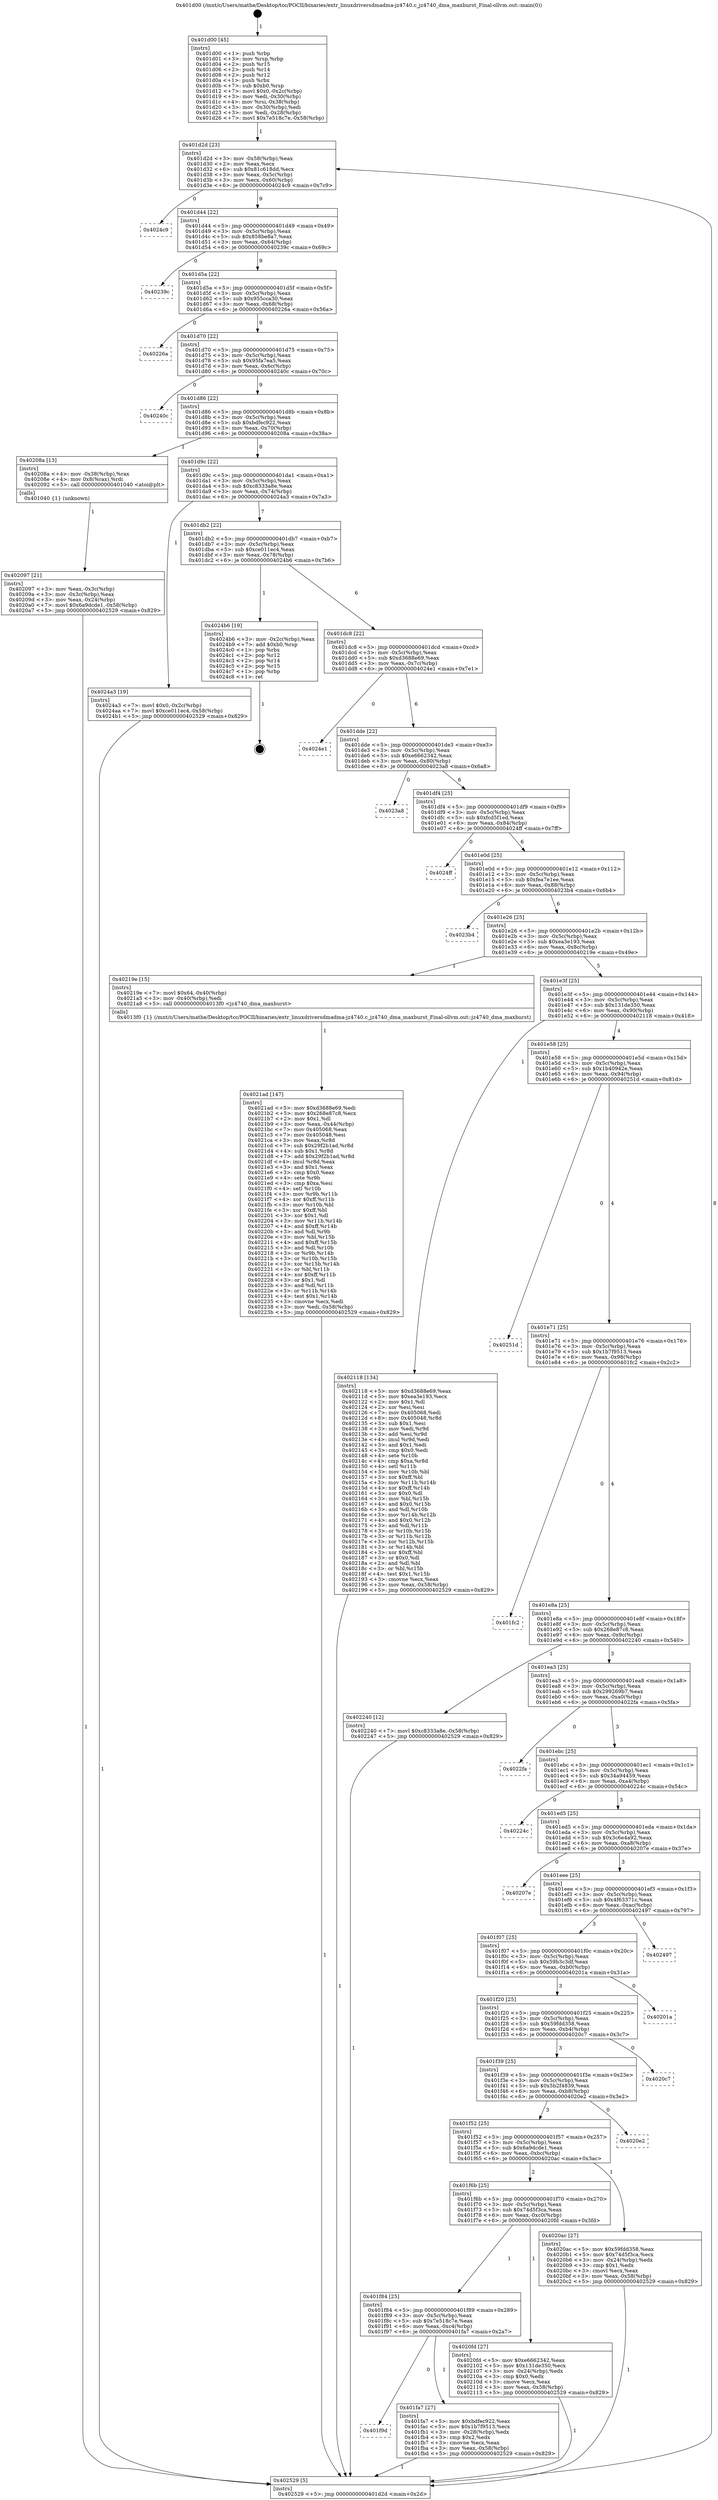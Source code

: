 digraph "0x401d00" {
  label = "0x401d00 (/mnt/c/Users/mathe/Desktop/tcc/POCII/binaries/extr_linuxdriversdmadma-jz4740.c_jz4740_dma_maxburst_Final-ollvm.out::main(0))"
  labelloc = "t"
  node[shape=record]

  Entry [label="",width=0.3,height=0.3,shape=circle,fillcolor=black,style=filled]
  "0x401d2d" [label="{
     0x401d2d [23]\l
     | [instrs]\l
     &nbsp;&nbsp;0x401d2d \<+3\>: mov -0x58(%rbp),%eax\l
     &nbsp;&nbsp;0x401d30 \<+2\>: mov %eax,%ecx\l
     &nbsp;&nbsp;0x401d32 \<+6\>: sub $0x81c618dd,%ecx\l
     &nbsp;&nbsp;0x401d38 \<+3\>: mov %eax,-0x5c(%rbp)\l
     &nbsp;&nbsp;0x401d3b \<+3\>: mov %ecx,-0x60(%rbp)\l
     &nbsp;&nbsp;0x401d3e \<+6\>: je 00000000004024c9 \<main+0x7c9\>\l
  }"]
  "0x4024c9" [label="{
     0x4024c9\l
  }", style=dashed]
  "0x401d44" [label="{
     0x401d44 [22]\l
     | [instrs]\l
     &nbsp;&nbsp;0x401d44 \<+5\>: jmp 0000000000401d49 \<main+0x49\>\l
     &nbsp;&nbsp;0x401d49 \<+3\>: mov -0x5c(%rbp),%eax\l
     &nbsp;&nbsp;0x401d4c \<+5\>: sub $0x858be8a7,%eax\l
     &nbsp;&nbsp;0x401d51 \<+3\>: mov %eax,-0x64(%rbp)\l
     &nbsp;&nbsp;0x401d54 \<+6\>: je 000000000040239c \<main+0x69c\>\l
  }"]
  Exit [label="",width=0.3,height=0.3,shape=circle,fillcolor=black,style=filled,peripheries=2]
  "0x40239c" [label="{
     0x40239c\l
  }", style=dashed]
  "0x401d5a" [label="{
     0x401d5a [22]\l
     | [instrs]\l
     &nbsp;&nbsp;0x401d5a \<+5\>: jmp 0000000000401d5f \<main+0x5f\>\l
     &nbsp;&nbsp;0x401d5f \<+3\>: mov -0x5c(%rbp),%eax\l
     &nbsp;&nbsp;0x401d62 \<+5\>: sub $0x955cca30,%eax\l
     &nbsp;&nbsp;0x401d67 \<+3\>: mov %eax,-0x68(%rbp)\l
     &nbsp;&nbsp;0x401d6a \<+6\>: je 000000000040226a \<main+0x56a\>\l
  }"]
  "0x4021ad" [label="{
     0x4021ad [147]\l
     | [instrs]\l
     &nbsp;&nbsp;0x4021ad \<+5\>: mov $0xd3688e69,%edi\l
     &nbsp;&nbsp;0x4021b2 \<+5\>: mov $0x268e87c8,%ecx\l
     &nbsp;&nbsp;0x4021b7 \<+2\>: mov $0x1,%dl\l
     &nbsp;&nbsp;0x4021b9 \<+3\>: mov %eax,-0x44(%rbp)\l
     &nbsp;&nbsp;0x4021bc \<+7\>: mov 0x405068,%eax\l
     &nbsp;&nbsp;0x4021c3 \<+7\>: mov 0x405048,%esi\l
     &nbsp;&nbsp;0x4021ca \<+3\>: mov %eax,%r8d\l
     &nbsp;&nbsp;0x4021cd \<+7\>: sub $0x29f2b1ad,%r8d\l
     &nbsp;&nbsp;0x4021d4 \<+4\>: sub $0x1,%r8d\l
     &nbsp;&nbsp;0x4021d8 \<+7\>: add $0x29f2b1ad,%r8d\l
     &nbsp;&nbsp;0x4021df \<+4\>: imul %r8d,%eax\l
     &nbsp;&nbsp;0x4021e3 \<+3\>: and $0x1,%eax\l
     &nbsp;&nbsp;0x4021e6 \<+3\>: cmp $0x0,%eax\l
     &nbsp;&nbsp;0x4021e9 \<+4\>: sete %r9b\l
     &nbsp;&nbsp;0x4021ed \<+3\>: cmp $0xa,%esi\l
     &nbsp;&nbsp;0x4021f0 \<+4\>: setl %r10b\l
     &nbsp;&nbsp;0x4021f4 \<+3\>: mov %r9b,%r11b\l
     &nbsp;&nbsp;0x4021f7 \<+4\>: xor $0xff,%r11b\l
     &nbsp;&nbsp;0x4021fb \<+3\>: mov %r10b,%bl\l
     &nbsp;&nbsp;0x4021fe \<+3\>: xor $0xff,%bl\l
     &nbsp;&nbsp;0x402201 \<+3\>: xor $0x1,%dl\l
     &nbsp;&nbsp;0x402204 \<+3\>: mov %r11b,%r14b\l
     &nbsp;&nbsp;0x402207 \<+4\>: and $0xff,%r14b\l
     &nbsp;&nbsp;0x40220b \<+3\>: and %dl,%r9b\l
     &nbsp;&nbsp;0x40220e \<+3\>: mov %bl,%r15b\l
     &nbsp;&nbsp;0x402211 \<+4\>: and $0xff,%r15b\l
     &nbsp;&nbsp;0x402215 \<+3\>: and %dl,%r10b\l
     &nbsp;&nbsp;0x402218 \<+3\>: or %r9b,%r14b\l
     &nbsp;&nbsp;0x40221b \<+3\>: or %r10b,%r15b\l
     &nbsp;&nbsp;0x40221e \<+3\>: xor %r15b,%r14b\l
     &nbsp;&nbsp;0x402221 \<+3\>: or %bl,%r11b\l
     &nbsp;&nbsp;0x402224 \<+4\>: xor $0xff,%r11b\l
     &nbsp;&nbsp;0x402228 \<+3\>: or $0x1,%dl\l
     &nbsp;&nbsp;0x40222b \<+3\>: and %dl,%r11b\l
     &nbsp;&nbsp;0x40222e \<+3\>: or %r11b,%r14b\l
     &nbsp;&nbsp;0x402231 \<+4\>: test $0x1,%r14b\l
     &nbsp;&nbsp;0x402235 \<+3\>: cmovne %ecx,%edi\l
     &nbsp;&nbsp;0x402238 \<+3\>: mov %edi,-0x58(%rbp)\l
     &nbsp;&nbsp;0x40223b \<+5\>: jmp 0000000000402529 \<main+0x829\>\l
  }"]
  "0x40226a" [label="{
     0x40226a\l
  }", style=dashed]
  "0x401d70" [label="{
     0x401d70 [22]\l
     | [instrs]\l
     &nbsp;&nbsp;0x401d70 \<+5\>: jmp 0000000000401d75 \<main+0x75\>\l
     &nbsp;&nbsp;0x401d75 \<+3\>: mov -0x5c(%rbp),%eax\l
     &nbsp;&nbsp;0x401d78 \<+5\>: sub $0x95fa7ea5,%eax\l
     &nbsp;&nbsp;0x401d7d \<+3\>: mov %eax,-0x6c(%rbp)\l
     &nbsp;&nbsp;0x401d80 \<+6\>: je 000000000040240c \<main+0x70c\>\l
  }"]
  "0x402097" [label="{
     0x402097 [21]\l
     | [instrs]\l
     &nbsp;&nbsp;0x402097 \<+3\>: mov %eax,-0x3c(%rbp)\l
     &nbsp;&nbsp;0x40209a \<+3\>: mov -0x3c(%rbp),%eax\l
     &nbsp;&nbsp;0x40209d \<+3\>: mov %eax,-0x24(%rbp)\l
     &nbsp;&nbsp;0x4020a0 \<+7\>: movl $0x6a9dcde1,-0x58(%rbp)\l
     &nbsp;&nbsp;0x4020a7 \<+5\>: jmp 0000000000402529 \<main+0x829\>\l
  }"]
  "0x40240c" [label="{
     0x40240c\l
  }", style=dashed]
  "0x401d86" [label="{
     0x401d86 [22]\l
     | [instrs]\l
     &nbsp;&nbsp;0x401d86 \<+5\>: jmp 0000000000401d8b \<main+0x8b\>\l
     &nbsp;&nbsp;0x401d8b \<+3\>: mov -0x5c(%rbp),%eax\l
     &nbsp;&nbsp;0x401d8e \<+5\>: sub $0xbdfec922,%eax\l
     &nbsp;&nbsp;0x401d93 \<+3\>: mov %eax,-0x70(%rbp)\l
     &nbsp;&nbsp;0x401d96 \<+6\>: je 000000000040208a \<main+0x38a\>\l
  }"]
  "0x401d00" [label="{
     0x401d00 [45]\l
     | [instrs]\l
     &nbsp;&nbsp;0x401d00 \<+1\>: push %rbp\l
     &nbsp;&nbsp;0x401d01 \<+3\>: mov %rsp,%rbp\l
     &nbsp;&nbsp;0x401d04 \<+2\>: push %r15\l
     &nbsp;&nbsp;0x401d06 \<+2\>: push %r14\l
     &nbsp;&nbsp;0x401d08 \<+2\>: push %r12\l
     &nbsp;&nbsp;0x401d0a \<+1\>: push %rbx\l
     &nbsp;&nbsp;0x401d0b \<+7\>: sub $0xb0,%rsp\l
     &nbsp;&nbsp;0x401d12 \<+7\>: movl $0x0,-0x2c(%rbp)\l
     &nbsp;&nbsp;0x401d19 \<+3\>: mov %edi,-0x30(%rbp)\l
     &nbsp;&nbsp;0x401d1c \<+4\>: mov %rsi,-0x38(%rbp)\l
     &nbsp;&nbsp;0x401d20 \<+3\>: mov -0x30(%rbp),%edi\l
     &nbsp;&nbsp;0x401d23 \<+3\>: mov %edi,-0x28(%rbp)\l
     &nbsp;&nbsp;0x401d26 \<+7\>: movl $0x7e518c7e,-0x58(%rbp)\l
  }"]
  "0x40208a" [label="{
     0x40208a [13]\l
     | [instrs]\l
     &nbsp;&nbsp;0x40208a \<+4\>: mov -0x38(%rbp),%rax\l
     &nbsp;&nbsp;0x40208e \<+4\>: mov 0x8(%rax),%rdi\l
     &nbsp;&nbsp;0x402092 \<+5\>: call 0000000000401040 \<atoi@plt\>\l
     | [calls]\l
     &nbsp;&nbsp;0x401040 \{1\} (unknown)\l
  }"]
  "0x401d9c" [label="{
     0x401d9c [22]\l
     | [instrs]\l
     &nbsp;&nbsp;0x401d9c \<+5\>: jmp 0000000000401da1 \<main+0xa1\>\l
     &nbsp;&nbsp;0x401da1 \<+3\>: mov -0x5c(%rbp),%eax\l
     &nbsp;&nbsp;0x401da4 \<+5\>: sub $0xc8333a8e,%eax\l
     &nbsp;&nbsp;0x401da9 \<+3\>: mov %eax,-0x74(%rbp)\l
     &nbsp;&nbsp;0x401dac \<+6\>: je 00000000004024a3 \<main+0x7a3\>\l
  }"]
  "0x402529" [label="{
     0x402529 [5]\l
     | [instrs]\l
     &nbsp;&nbsp;0x402529 \<+5\>: jmp 0000000000401d2d \<main+0x2d\>\l
  }"]
  "0x4024a3" [label="{
     0x4024a3 [19]\l
     | [instrs]\l
     &nbsp;&nbsp;0x4024a3 \<+7\>: movl $0x0,-0x2c(%rbp)\l
     &nbsp;&nbsp;0x4024aa \<+7\>: movl $0xce011ec4,-0x58(%rbp)\l
     &nbsp;&nbsp;0x4024b1 \<+5\>: jmp 0000000000402529 \<main+0x829\>\l
  }"]
  "0x401db2" [label="{
     0x401db2 [22]\l
     | [instrs]\l
     &nbsp;&nbsp;0x401db2 \<+5\>: jmp 0000000000401db7 \<main+0xb7\>\l
     &nbsp;&nbsp;0x401db7 \<+3\>: mov -0x5c(%rbp),%eax\l
     &nbsp;&nbsp;0x401dba \<+5\>: sub $0xce011ec4,%eax\l
     &nbsp;&nbsp;0x401dbf \<+3\>: mov %eax,-0x78(%rbp)\l
     &nbsp;&nbsp;0x401dc2 \<+6\>: je 00000000004024b6 \<main+0x7b6\>\l
  }"]
  "0x401f9d" [label="{
     0x401f9d\l
  }", style=dashed]
  "0x4024b6" [label="{
     0x4024b6 [19]\l
     | [instrs]\l
     &nbsp;&nbsp;0x4024b6 \<+3\>: mov -0x2c(%rbp),%eax\l
     &nbsp;&nbsp;0x4024b9 \<+7\>: add $0xb0,%rsp\l
     &nbsp;&nbsp;0x4024c0 \<+1\>: pop %rbx\l
     &nbsp;&nbsp;0x4024c1 \<+2\>: pop %r12\l
     &nbsp;&nbsp;0x4024c3 \<+2\>: pop %r14\l
     &nbsp;&nbsp;0x4024c5 \<+2\>: pop %r15\l
     &nbsp;&nbsp;0x4024c7 \<+1\>: pop %rbp\l
     &nbsp;&nbsp;0x4024c8 \<+1\>: ret\l
  }"]
  "0x401dc8" [label="{
     0x401dc8 [22]\l
     | [instrs]\l
     &nbsp;&nbsp;0x401dc8 \<+5\>: jmp 0000000000401dcd \<main+0xcd\>\l
     &nbsp;&nbsp;0x401dcd \<+3\>: mov -0x5c(%rbp),%eax\l
     &nbsp;&nbsp;0x401dd0 \<+5\>: sub $0xd3688e69,%eax\l
     &nbsp;&nbsp;0x401dd5 \<+3\>: mov %eax,-0x7c(%rbp)\l
     &nbsp;&nbsp;0x401dd8 \<+6\>: je 00000000004024e1 \<main+0x7e1\>\l
  }"]
  "0x401fa7" [label="{
     0x401fa7 [27]\l
     | [instrs]\l
     &nbsp;&nbsp;0x401fa7 \<+5\>: mov $0xbdfec922,%eax\l
     &nbsp;&nbsp;0x401fac \<+5\>: mov $0x1b7f9513,%ecx\l
     &nbsp;&nbsp;0x401fb1 \<+3\>: mov -0x28(%rbp),%edx\l
     &nbsp;&nbsp;0x401fb4 \<+3\>: cmp $0x2,%edx\l
     &nbsp;&nbsp;0x401fb7 \<+3\>: cmovne %ecx,%eax\l
     &nbsp;&nbsp;0x401fba \<+3\>: mov %eax,-0x58(%rbp)\l
     &nbsp;&nbsp;0x401fbd \<+5\>: jmp 0000000000402529 \<main+0x829\>\l
  }"]
  "0x4024e1" [label="{
     0x4024e1\l
  }", style=dashed]
  "0x401dde" [label="{
     0x401dde [22]\l
     | [instrs]\l
     &nbsp;&nbsp;0x401dde \<+5\>: jmp 0000000000401de3 \<main+0xe3\>\l
     &nbsp;&nbsp;0x401de3 \<+3\>: mov -0x5c(%rbp),%eax\l
     &nbsp;&nbsp;0x401de6 \<+5\>: sub $0xe6662342,%eax\l
     &nbsp;&nbsp;0x401deb \<+3\>: mov %eax,-0x80(%rbp)\l
     &nbsp;&nbsp;0x401dee \<+6\>: je 00000000004023a8 \<main+0x6a8\>\l
  }"]
  "0x401f84" [label="{
     0x401f84 [25]\l
     | [instrs]\l
     &nbsp;&nbsp;0x401f84 \<+5\>: jmp 0000000000401f89 \<main+0x289\>\l
     &nbsp;&nbsp;0x401f89 \<+3\>: mov -0x5c(%rbp),%eax\l
     &nbsp;&nbsp;0x401f8c \<+5\>: sub $0x7e518c7e,%eax\l
     &nbsp;&nbsp;0x401f91 \<+6\>: mov %eax,-0xc4(%rbp)\l
     &nbsp;&nbsp;0x401f97 \<+6\>: je 0000000000401fa7 \<main+0x2a7\>\l
  }"]
  "0x4023a8" [label="{
     0x4023a8\l
  }", style=dashed]
  "0x401df4" [label="{
     0x401df4 [25]\l
     | [instrs]\l
     &nbsp;&nbsp;0x401df4 \<+5\>: jmp 0000000000401df9 \<main+0xf9\>\l
     &nbsp;&nbsp;0x401df9 \<+3\>: mov -0x5c(%rbp),%eax\l
     &nbsp;&nbsp;0x401dfc \<+5\>: sub $0xfcd5f1ed,%eax\l
     &nbsp;&nbsp;0x401e01 \<+6\>: mov %eax,-0x84(%rbp)\l
     &nbsp;&nbsp;0x401e07 \<+6\>: je 00000000004024ff \<main+0x7ff\>\l
  }"]
  "0x4020fd" [label="{
     0x4020fd [27]\l
     | [instrs]\l
     &nbsp;&nbsp;0x4020fd \<+5\>: mov $0xe6662342,%eax\l
     &nbsp;&nbsp;0x402102 \<+5\>: mov $0x131de350,%ecx\l
     &nbsp;&nbsp;0x402107 \<+3\>: mov -0x24(%rbp),%edx\l
     &nbsp;&nbsp;0x40210a \<+3\>: cmp $0x0,%edx\l
     &nbsp;&nbsp;0x40210d \<+3\>: cmove %ecx,%eax\l
     &nbsp;&nbsp;0x402110 \<+3\>: mov %eax,-0x58(%rbp)\l
     &nbsp;&nbsp;0x402113 \<+5\>: jmp 0000000000402529 \<main+0x829\>\l
  }"]
  "0x4024ff" [label="{
     0x4024ff\l
  }", style=dashed]
  "0x401e0d" [label="{
     0x401e0d [25]\l
     | [instrs]\l
     &nbsp;&nbsp;0x401e0d \<+5\>: jmp 0000000000401e12 \<main+0x112\>\l
     &nbsp;&nbsp;0x401e12 \<+3\>: mov -0x5c(%rbp),%eax\l
     &nbsp;&nbsp;0x401e15 \<+5\>: sub $0xfea7e1ee,%eax\l
     &nbsp;&nbsp;0x401e1a \<+6\>: mov %eax,-0x88(%rbp)\l
     &nbsp;&nbsp;0x401e20 \<+6\>: je 00000000004023b4 \<main+0x6b4\>\l
  }"]
  "0x401f6b" [label="{
     0x401f6b [25]\l
     | [instrs]\l
     &nbsp;&nbsp;0x401f6b \<+5\>: jmp 0000000000401f70 \<main+0x270\>\l
     &nbsp;&nbsp;0x401f70 \<+3\>: mov -0x5c(%rbp),%eax\l
     &nbsp;&nbsp;0x401f73 \<+5\>: sub $0x74d5f3ca,%eax\l
     &nbsp;&nbsp;0x401f78 \<+6\>: mov %eax,-0xc0(%rbp)\l
     &nbsp;&nbsp;0x401f7e \<+6\>: je 00000000004020fd \<main+0x3fd\>\l
  }"]
  "0x4023b4" [label="{
     0x4023b4\l
  }", style=dashed]
  "0x401e26" [label="{
     0x401e26 [25]\l
     | [instrs]\l
     &nbsp;&nbsp;0x401e26 \<+5\>: jmp 0000000000401e2b \<main+0x12b\>\l
     &nbsp;&nbsp;0x401e2b \<+3\>: mov -0x5c(%rbp),%eax\l
     &nbsp;&nbsp;0x401e2e \<+5\>: sub $0xea3e193,%eax\l
     &nbsp;&nbsp;0x401e33 \<+6\>: mov %eax,-0x8c(%rbp)\l
     &nbsp;&nbsp;0x401e39 \<+6\>: je 000000000040219e \<main+0x49e\>\l
  }"]
  "0x4020ac" [label="{
     0x4020ac [27]\l
     | [instrs]\l
     &nbsp;&nbsp;0x4020ac \<+5\>: mov $0x59fdd358,%eax\l
     &nbsp;&nbsp;0x4020b1 \<+5\>: mov $0x74d5f3ca,%ecx\l
     &nbsp;&nbsp;0x4020b6 \<+3\>: mov -0x24(%rbp),%edx\l
     &nbsp;&nbsp;0x4020b9 \<+3\>: cmp $0x1,%edx\l
     &nbsp;&nbsp;0x4020bc \<+3\>: cmovl %ecx,%eax\l
     &nbsp;&nbsp;0x4020bf \<+3\>: mov %eax,-0x58(%rbp)\l
     &nbsp;&nbsp;0x4020c2 \<+5\>: jmp 0000000000402529 \<main+0x829\>\l
  }"]
  "0x40219e" [label="{
     0x40219e [15]\l
     | [instrs]\l
     &nbsp;&nbsp;0x40219e \<+7\>: movl $0x64,-0x40(%rbp)\l
     &nbsp;&nbsp;0x4021a5 \<+3\>: mov -0x40(%rbp),%edi\l
     &nbsp;&nbsp;0x4021a8 \<+5\>: call 00000000004013f0 \<jz4740_dma_maxburst\>\l
     | [calls]\l
     &nbsp;&nbsp;0x4013f0 \{1\} (/mnt/c/Users/mathe/Desktop/tcc/POCII/binaries/extr_linuxdriversdmadma-jz4740.c_jz4740_dma_maxburst_Final-ollvm.out::jz4740_dma_maxburst)\l
  }"]
  "0x401e3f" [label="{
     0x401e3f [25]\l
     | [instrs]\l
     &nbsp;&nbsp;0x401e3f \<+5\>: jmp 0000000000401e44 \<main+0x144\>\l
     &nbsp;&nbsp;0x401e44 \<+3\>: mov -0x5c(%rbp),%eax\l
     &nbsp;&nbsp;0x401e47 \<+5\>: sub $0x131de350,%eax\l
     &nbsp;&nbsp;0x401e4c \<+6\>: mov %eax,-0x90(%rbp)\l
     &nbsp;&nbsp;0x401e52 \<+6\>: je 0000000000402118 \<main+0x418\>\l
  }"]
  "0x401f52" [label="{
     0x401f52 [25]\l
     | [instrs]\l
     &nbsp;&nbsp;0x401f52 \<+5\>: jmp 0000000000401f57 \<main+0x257\>\l
     &nbsp;&nbsp;0x401f57 \<+3\>: mov -0x5c(%rbp),%eax\l
     &nbsp;&nbsp;0x401f5a \<+5\>: sub $0x6a9dcde1,%eax\l
     &nbsp;&nbsp;0x401f5f \<+6\>: mov %eax,-0xbc(%rbp)\l
     &nbsp;&nbsp;0x401f65 \<+6\>: je 00000000004020ac \<main+0x3ac\>\l
  }"]
  "0x402118" [label="{
     0x402118 [134]\l
     | [instrs]\l
     &nbsp;&nbsp;0x402118 \<+5\>: mov $0xd3688e69,%eax\l
     &nbsp;&nbsp;0x40211d \<+5\>: mov $0xea3e193,%ecx\l
     &nbsp;&nbsp;0x402122 \<+2\>: mov $0x1,%dl\l
     &nbsp;&nbsp;0x402124 \<+2\>: xor %esi,%esi\l
     &nbsp;&nbsp;0x402126 \<+7\>: mov 0x405068,%edi\l
     &nbsp;&nbsp;0x40212d \<+8\>: mov 0x405048,%r8d\l
     &nbsp;&nbsp;0x402135 \<+3\>: sub $0x1,%esi\l
     &nbsp;&nbsp;0x402138 \<+3\>: mov %edi,%r9d\l
     &nbsp;&nbsp;0x40213b \<+3\>: add %esi,%r9d\l
     &nbsp;&nbsp;0x40213e \<+4\>: imul %r9d,%edi\l
     &nbsp;&nbsp;0x402142 \<+3\>: and $0x1,%edi\l
     &nbsp;&nbsp;0x402145 \<+3\>: cmp $0x0,%edi\l
     &nbsp;&nbsp;0x402148 \<+4\>: sete %r10b\l
     &nbsp;&nbsp;0x40214c \<+4\>: cmp $0xa,%r8d\l
     &nbsp;&nbsp;0x402150 \<+4\>: setl %r11b\l
     &nbsp;&nbsp;0x402154 \<+3\>: mov %r10b,%bl\l
     &nbsp;&nbsp;0x402157 \<+3\>: xor $0xff,%bl\l
     &nbsp;&nbsp;0x40215a \<+3\>: mov %r11b,%r14b\l
     &nbsp;&nbsp;0x40215d \<+4\>: xor $0xff,%r14b\l
     &nbsp;&nbsp;0x402161 \<+3\>: xor $0x0,%dl\l
     &nbsp;&nbsp;0x402164 \<+3\>: mov %bl,%r15b\l
     &nbsp;&nbsp;0x402167 \<+4\>: and $0x0,%r15b\l
     &nbsp;&nbsp;0x40216b \<+3\>: and %dl,%r10b\l
     &nbsp;&nbsp;0x40216e \<+3\>: mov %r14b,%r12b\l
     &nbsp;&nbsp;0x402171 \<+4\>: and $0x0,%r12b\l
     &nbsp;&nbsp;0x402175 \<+3\>: and %dl,%r11b\l
     &nbsp;&nbsp;0x402178 \<+3\>: or %r10b,%r15b\l
     &nbsp;&nbsp;0x40217b \<+3\>: or %r11b,%r12b\l
     &nbsp;&nbsp;0x40217e \<+3\>: xor %r12b,%r15b\l
     &nbsp;&nbsp;0x402181 \<+3\>: or %r14b,%bl\l
     &nbsp;&nbsp;0x402184 \<+3\>: xor $0xff,%bl\l
     &nbsp;&nbsp;0x402187 \<+3\>: or $0x0,%dl\l
     &nbsp;&nbsp;0x40218a \<+2\>: and %dl,%bl\l
     &nbsp;&nbsp;0x40218c \<+3\>: or %bl,%r15b\l
     &nbsp;&nbsp;0x40218f \<+4\>: test $0x1,%r15b\l
     &nbsp;&nbsp;0x402193 \<+3\>: cmovne %ecx,%eax\l
     &nbsp;&nbsp;0x402196 \<+3\>: mov %eax,-0x58(%rbp)\l
     &nbsp;&nbsp;0x402199 \<+5\>: jmp 0000000000402529 \<main+0x829\>\l
  }"]
  "0x401e58" [label="{
     0x401e58 [25]\l
     | [instrs]\l
     &nbsp;&nbsp;0x401e58 \<+5\>: jmp 0000000000401e5d \<main+0x15d\>\l
     &nbsp;&nbsp;0x401e5d \<+3\>: mov -0x5c(%rbp),%eax\l
     &nbsp;&nbsp;0x401e60 \<+5\>: sub $0x1b40942e,%eax\l
     &nbsp;&nbsp;0x401e65 \<+6\>: mov %eax,-0x94(%rbp)\l
     &nbsp;&nbsp;0x401e6b \<+6\>: je 000000000040251d \<main+0x81d\>\l
  }"]
  "0x4020e2" [label="{
     0x4020e2\l
  }", style=dashed]
  "0x40251d" [label="{
     0x40251d\l
  }", style=dashed]
  "0x401e71" [label="{
     0x401e71 [25]\l
     | [instrs]\l
     &nbsp;&nbsp;0x401e71 \<+5\>: jmp 0000000000401e76 \<main+0x176\>\l
     &nbsp;&nbsp;0x401e76 \<+3\>: mov -0x5c(%rbp),%eax\l
     &nbsp;&nbsp;0x401e79 \<+5\>: sub $0x1b7f9513,%eax\l
     &nbsp;&nbsp;0x401e7e \<+6\>: mov %eax,-0x98(%rbp)\l
     &nbsp;&nbsp;0x401e84 \<+6\>: je 0000000000401fc2 \<main+0x2c2\>\l
  }"]
  "0x401f39" [label="{
     0x401f39 [25]\l
     | [instrs]\l
     &nbsp;&nbsp;0x401f39 \<+5\>: jmp 0000000000401f3e \<main+0x23e\>\l
     &nbsp;&nbsp;0x401f3e \<+3\>: mov -0x5c(%rbp),%eax\l
     &nbsp;&nbsp;0x401f41 \<+5\>: sub $0x5b2f4839,%eax\l
     &nbsp;&nbsp;0x401f46 \<+6\>: mov %eax,-0xb8(%rbp)\l
     &nbsp;&nbsp;0x401f4c \<+6\>: je 00000000004020e2 \<main+0x3e2\>\l
  }"]
  "0x401fc2" [label="{
     0x401fc2\l
  }", style=dashed]
  "0x401e8a" [label="{
     0x401e8a [25]\l
     | [instrs]\l
     &nbsp;&nbsp;0x401e8a \<+5\>: jmp 0000000000401e8f \<main+0x18f\>\l
     &nbsp;&nbsp;0x401e8f \<+3\>: mov -0x5c(%rbp),%eax\l
     &nbsp;&nbsp;0x401e92 \<+5\>: sub $0x268e87c8,%eax\l
     &nbsp;&nbsp;0x401e97 \<+6\>: mov %eax,-0x9c(%rbp)\l
     &nbsp;&nbsp;0x401e9d \<+6\>: je 0000000000402240 \<main+0x540\>\l
  }"]
  "0x4020c7" [label="{
     0x4020c7\l
  }", style=dashed]
  "0x402240" [label="{
     0x402240 [12]\l
     | [instrs]\l
     &nbsp;&nbsp;0x402240 \<+7\>: movl $0xc8333a8e,-0x58(%rbp)\l
     &nbsp;&nbsp;0x402247 \<+5\>: jmp 0000000000402529 \<main+0x829\>\l
  }"]
  "0x401ea3" [label="{
     0x401ea3 [25]\l
     | [instrs]\l
     &nbsp;&nbsp;0x401ea3 \<+5\>: jmp 0000000000401ea8 \<main+0x1a8\>\l
     &nbsp;&nbsp;0x401ea8 \<+3\>: mov -0x5c(%rbp),%eax\l
     &nbsp;&nbsp;0x401eab \<+5\>: sub $0x299269b7,%eax\l
     &nbsp;&nbsp;0x401eb0 \<+6\>: mov %eax,-0xa0(%rbp)\l
     &nbsp;&nbsp;0x401eb6 \<+6\>: je 00000000004022fa \<main+0x5fa\>\l
  }"]
  "0x401f20" [label="{
     0x401f20 [25]\l
     | [instrs]\l
     &nbsp;&nbsp;0x401f20 \<+5\>: jmp 0000000000401f25 \<main+0x225\>\l
     &nbsp;&nbsp;0x401f25 \<+3\>: mov -0x5c(%rbp),%eax\l
     &nbsp;&nbsp;0x401f28 \<+5\>: sub $0x59fdd358,%eax\l
     &nbsp;&nbsp;0x401f2d \<+6\>: mov %eax,-0xb4(%rbp)\l
     &nbsp;&nbsp;0x401f33 \<+6\>: je 00000000004020c7 \<main+0x3c7\>\l
  }"]
  "0x4022fa" [label="{
     0x4022fa\l
  }", style=dashed]
  "0x401ebc" [label="{
     0x401ebc [25]\l
     | [instrs]\l
     &nbsp;&nbsp;0x401ebc \<+5\>: jmp 0000000000401ec1 \<main+0x1c1\>\l
     &nbsp;&nbsp;0x401ec1 \<+3\>: mov -0x5c(%rbp),%eax\l
     &nbsp;&nbsp;0x401ec4 \<+5\>: sub $0x34a94459,%eax\l
     &nbsp;&nbsp;0x401ec9 \<+6\>: mov %eax,-0xa4(%rbp)\l
     &nbsp;&nbsp;0x401ecf \<+6\>: je 000000000040224c \<main+0x54c\>\l
  }"]
  "0x40201a" [label="{
     0x40201a\l
  }", style=dashed]
  "0x40224c" [label="{
     0x40224c\l
  }", style=dashed]
  "0x401ed5" [label="{
     0x401ed5 [25]\l
     | [instrs]\l
     &nbsp;&nbsp;0x401ed5 \<+5\>: jmp 0000000000401eda \<main+0x1da\>\l
     &nbsp;&nbsp;0x401eda \<+3\>: mov -0x5c(%rbp),%eax\l
     &nbsp;&nbsp;0x401edd \<+5\>: sub $0x3c6e4a92,%eax\l
     &nbsp;&nbsp;0x401ee2 \<+6\>: mov %eax,-0xa8(%rbp)\l
     &nbsp;&nbsp;0x401ee8 \<+6\>: je 000000000040207e \<main+0x37e\>\l
  }"]
  "0x401f07" [label="{
     0x401f07 [25]\l
     | [instrs]\l
     &nbsp;&nbsp;0x401f07 \<+5\>: jmp 0000000000401f0c \<main+0x20c\>\l
     &nbsp;&nbsp;0x401f0c \<+3\>: mov -0x5c(%rbp),%eax\l
     &nbsp;&nbsp;0x401f0f \<+5\>: sub $0x59b3c3df,%eax\l
     &nbsp;&nbsp;0x401f14 \<+6\>: mov %eax,-0xb0(%rbp)\l
     &nbsp;&nbsp;0x401f1a \<+6\>: je 000000000040201a \<main+0x31a\>\l
  }"]
  "0x40207e" [label="{
     0x40207e\l
  }", style=dashed]
  "0x401eee" [label="{
     0x401eee [25]\l
     | [instrs]\l
     &nbsp;&nbsp;0x401eee \<+5\>: jmp 0000000000401ef3 \<main+0x1f3\>\l
     &nbsp;&nbsp;0x401ef3 \<+3\>: mov -0x5c(%rbp),%eax\l
     &nbsp;&nbsp;0x401ef6 \<+5\>: sub $0x4f63371c,%eax\l
     &nbsp;&nbsp;0x401efb \<+6\>: mov %eax,-0xac(%rbp)\l
     &nbsp;&nbsp;0x401f01 \<+6\>: je 0000000000402497 \<main+0x797\>\l
  }"]
  "0x402497" [label="{
     0x402497\l
  }", style=dashed]
  Entry -> "0x401d00" [label=" 1"]
  "0x401d2d" -> "0x4024c9" [label=" 0"]
  "0x401d2d" -> "0x401d44" [label=" 9"]
  "0x4024b6" -> Exit [label=" 1"]
  "0x401d44" -> "0x40239c" [label=" 0"]
  "0x401d44" -> "0x401d5a" [label=" 9"]
  "0x4024a3" -> "0x402529" [label=" 1"]
  "0x401d5a" -> "0x40226a" [label=" 0"]
  "0x401d5a" -> "0x401d70" [label=" 9"]
  "0x402240" -> "0x402529" [label=" 1"]
  "0x401d70" -> "0x40240c" [label=" 0"]
  "0x401d70" -> "0x401d86" [label=" 9"]
  "0x4021ad" -> "0x402529" [label=" 1"]
  "0x401d86" -> "0x40208a" [label=" 1"]
  "0x401d86" -> "0x401d9c" [label=" 8"]
  "0x40219e" -> "0x4021ad" [label=" 1"]
  "0x401d9c" -> "0x4024a3" [label=" 1"]
  "0x401d9c" -> "0x401db2" [label=" 7"]
  "0x402118" -> "0x402529" [label=" 1"]
  "0x401db2" -> "0x4024b6" [label=" 1"]
  "0x401db2" -> "0x401dc8" [label=" 6"]
  "0x4020fd" -> "0x402529" [label=" 1"]
  "0x401dc8" -> "0x4024e1" [label=" 0"]
  "0x401dc8" -> "0x401dde" [label=" 6"]
  "0x4020ac" -> "0x402529" [label=" 1"]
  "0x401dde" -> "0x4023a8" [label=" 0"]
  "0x401dde" -> "0x401df4" [label=" 6"]
  "0x40208a" -> "0x402097" [label=" 1"]
  "0x401df4" -> "0x4024ff" [label=" 0"]
  "0x401df4" -> "0x401e0d" [label=" 6"]
  "0x402529" -> "0x401d2d" [label=" 8"]
  "0x401e0d" -> "0x4023b4" [label=" 0"]
  "0x401e0d" -> "0x401e26" [label=" 6"]
  "0x401fa7" -> "0x402529" [label=" 1"]
  "0x401e26" -> "0x40219e" [label=" 1"]
  "0x401e26" -> "0x401e3f" [label=" 5"]
  "0x401f84" -> "0x401f9d" [label=" 0"]
  "0x401e3f" -> "0x402118" [label=" 1"]
  "0x401e3f" -> "0x401e58" [label=" 4"]
  "0x402097" -> "0x402529" [label=" 1"]
  "0x401e58" -> "0x40251d" [label=" 0"]
  "0x401e58" -> "0x401e71" [label=" 4"]
  "0x401f6b" -> "0x401f84" [label=" 1"]
  "0x401e71" -> "0x401fc2" [label=" 0"]
  "0x401e71" -> "0x401e8a" [label=" 4"]
  "0x401d00" -> "0x401d2d" [label=" 1"]
  "0x401e8a" -> "0x402240" [label=" 1"]
  "0x401e8a" -> "0x401ea3" [label=" 3"]
  "0x401f52" -> "0x401f6b" [label=" 2"]
  "0x401ea3" -> "0x4022fa" [label=" 0"]
  "0x401ea3" -> "0x401ebc" [label=" 3"]
  "0x401f84" -> "0x401fa7" [label=" 1"]
  "0x401ebc" -> "0x40224c" [label=" 0"]
  "0x401ebc" -> "0x401ed5" [label=" 3"]
  "0x401f39" -> "0x401f52" [label=" 3"]
  "0x401ed5" -> "0x40207e" [label=" 0"]
  "0x401ed5" -> "0x401eee" [label=" 3"]
  "0x401f6b" -> "0x4020fd" [label=" 1"]
  "0x401eee" -> "0x402497" [label=" 0"]
  "0x401eee" -> "0x401f07" [label=" 3"]
  "0x401f39" -> "0x4020e2" [label=" 0"]
  "0x401f07" -> "0x40201a" [label=" 0"]
  "0x401f07" -> "0x401f20" [label=" 3"]
  "0x401f52" -> "0x4020ac" [label=" 1"]
  "0x401f20" -> "0x4020c7" [label=" 0"]
  "0x401f20" -> "0x401f39" [label=" 3"]
}
